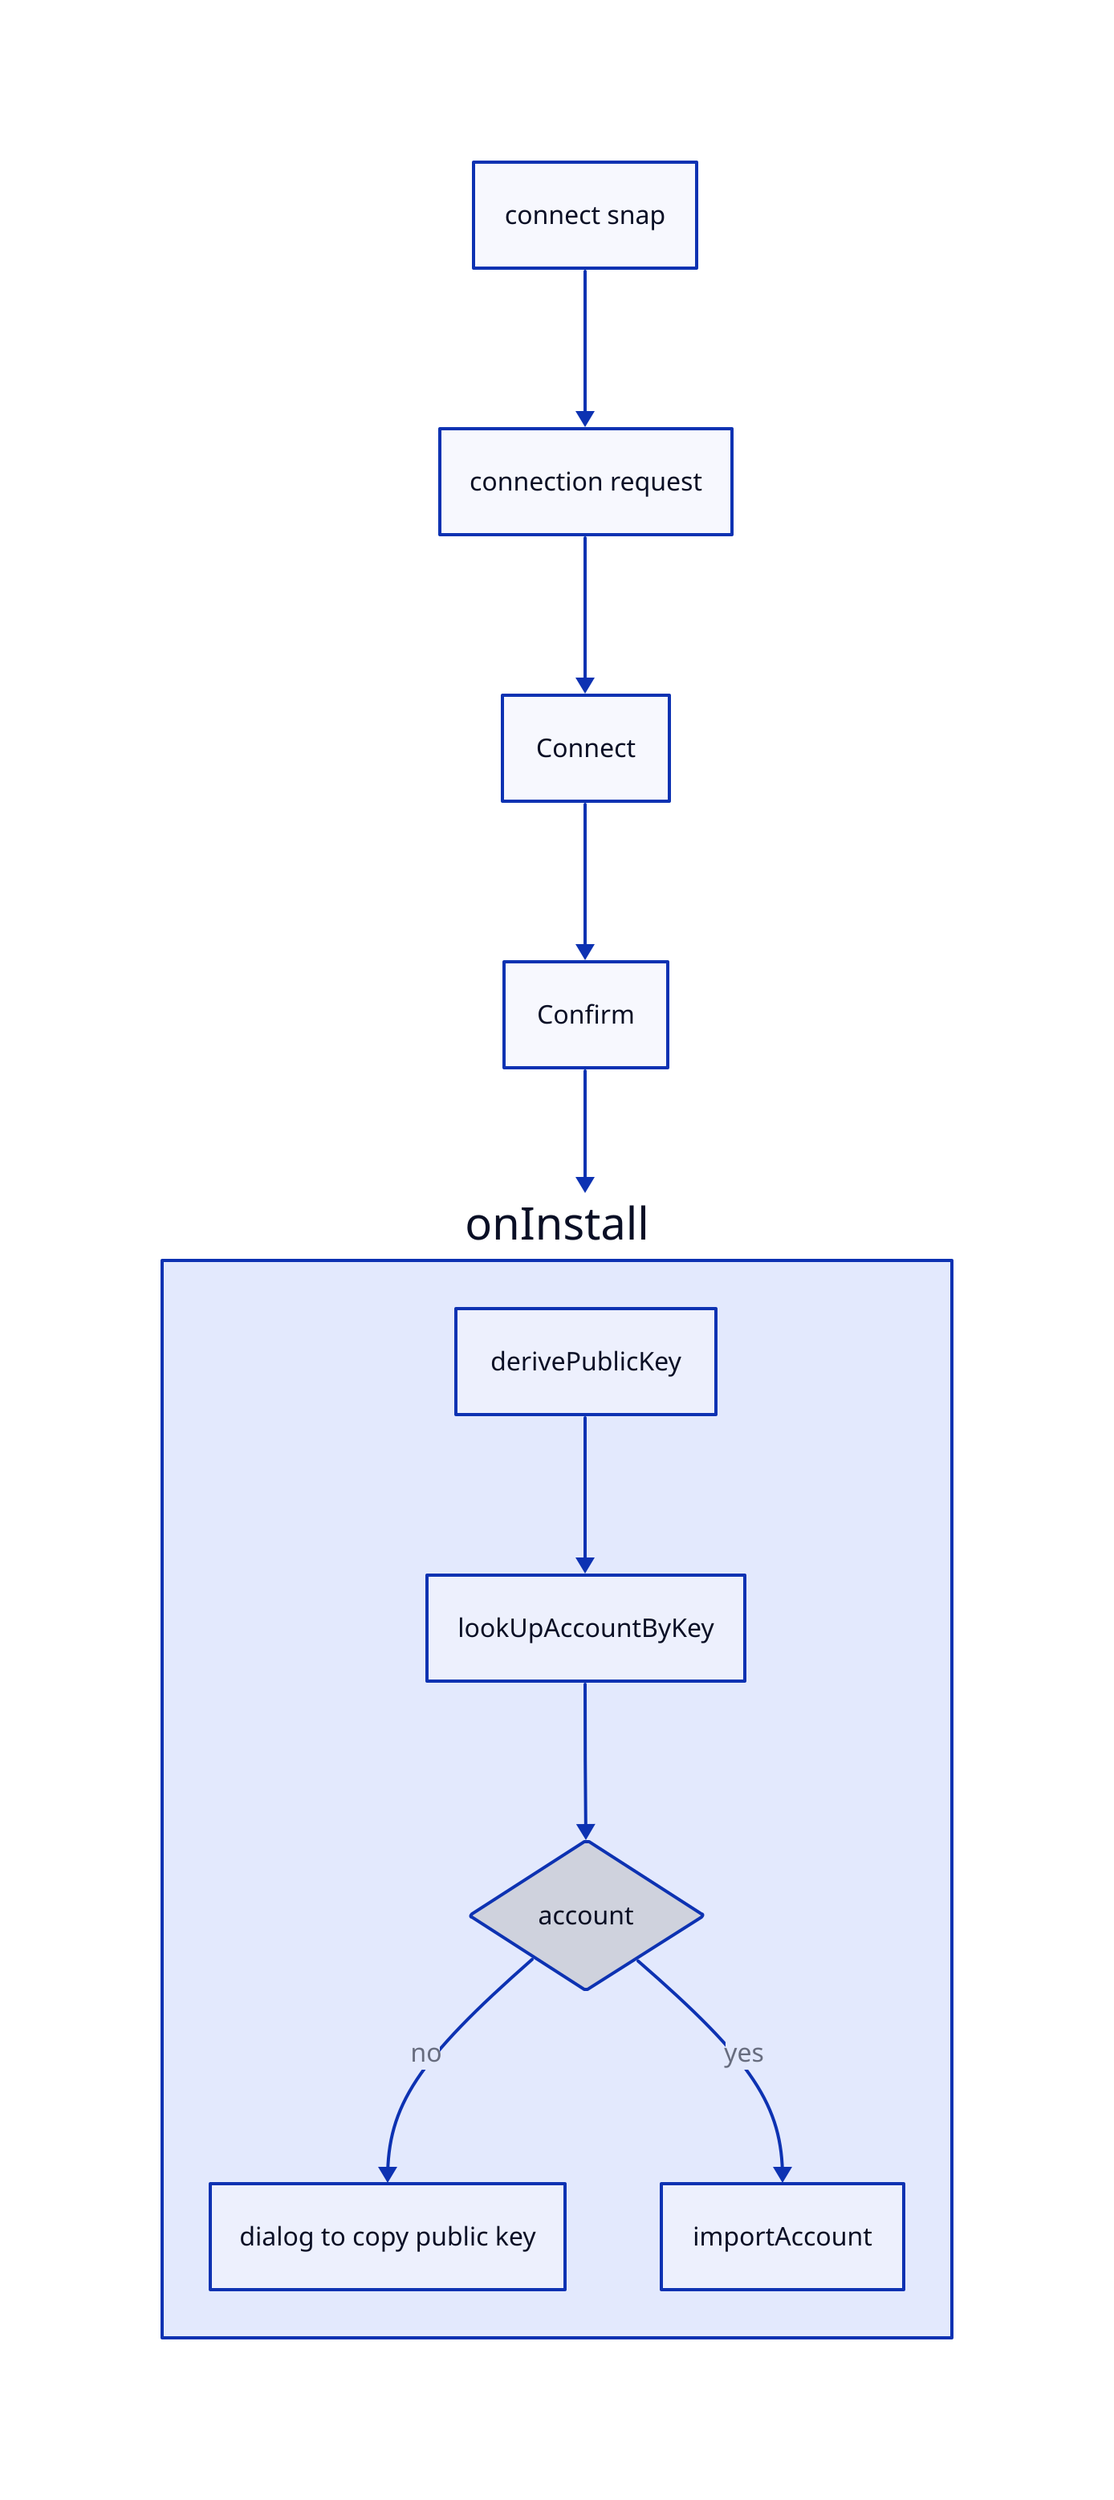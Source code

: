 connect snap -> connection request -> Connect -> Confirm -> onInstall
onInstall: {

derivePublicKey -> lookUpAccountByKey -> account
account.shape: diamond

account -> dialog to copy public key:no
account -> importAccount:yes

}
